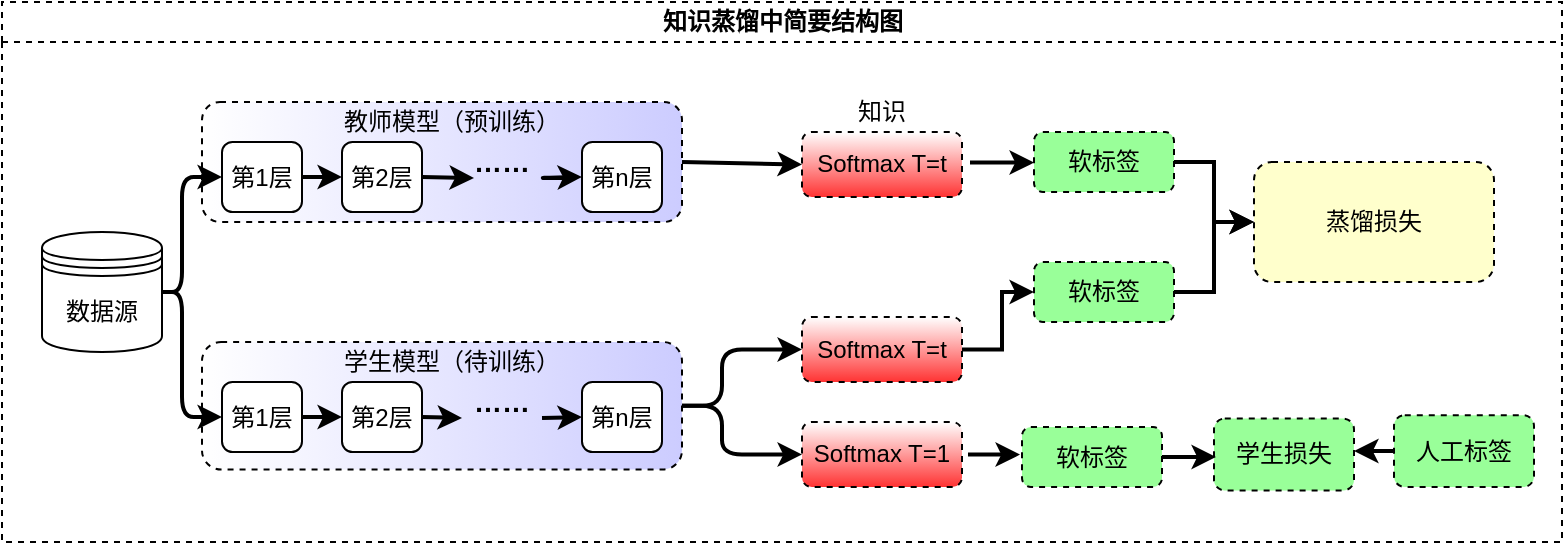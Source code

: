 <mxfile version="14.4.4" type="github">
  <diagram id="prtHgNgQTEPvFCAcTncT" name="Page-1">
    <mxGraphModel dx="1209" dy="599" grid="1" gridSize="10" guides="1" tooltips="1" connect="1" arrows="1" fold="1" page="1" pageScale="1" pageWidth="827" pageHeight="1169" math="0" shadow="0">
      <root>
        <mxCell id="0" />
        <mxCell id="1" parent="0" />
        <mxCell id="dNxyNK7c78bLwvsdeMH5-11" value="知识蒸馏中简要结构图" style="swimlane;html=1;startSize=20;horizontal=1;containerType=tree;glass=0;swimlaneFillColor=none;dashed=1;" parent="1" vertex="1">
          <mxGeometry x="24" y="80" width="780" height="270" as="geometry" />
        </mxCell>
        <mxCell id="3as7ViMR6er_9PcksfhW-23" value="" style="rounded=1;whiteSpace=wrap;html=1;gradientColor=#CCCCFF;gradientDirection=east;dashed=1;" vertex="1" parent="dNxyNK7c78bLwvsdeMH5-11">
          <mxGeometry x="100" y="170" width="240" height="63.75" as="geometry" />
        </mxCell>
        <mxCell id="3as7ViMR6er_9PcksfhW-22" value="" style="rounded=1;whiteSpace=wrap;html=1;gradientColor=#CCCCFF;gradientDirection=east;dashed=1;" vertex="1" parent="dNxyNK7c78bLwvsdeMH5-11">
          <mxGeometry x="100" y="50" width="240" height="60" as="geometry" />
        </mxCell>
        <mxCell id="3as7ViMR6er_9PcksfhW-1" value="数据源" style="shape=datastore;whiteSpace=wrap;html=1;" vertex="1" parent="dNxyNK7c78bLwvsdeMH5-11">
          <mxGeometry x="20" y="115" width="60" height="60" as="geometry" />
        </mxCell>
        <mxCell id="3as7ViMR6er_9PcksfhW-2" value="第1层" style="rounded=1;whiteSpace=wrap;html=1;" vertex="1" parent="dNxyNK7c78bLwvsdeMH5-11">
          <mxGeometry x="110" y="70" width="40" height="35" as="geometry" />
        </mxCell>
        <mxCell id="3as7ViMR6er_9PcksfhW-5" value="第2层" style="rounded=1;whiteSpace=wrap;html=1;" vertex="1" parent="dNxyNK7c78bLwvsdeMH5-11">
          <mxGeometry x="170" y="70" width="40" height="35" as="geometry" />
        </mxCell>
        <mxCell id="3as7ViMR6er_9PcksfhW-6" value="第n层" style="rounded=1;whiteSpace=wrap;html=1;" vertex="1" parent="dNxyNK7c78bLwvsdeMH5-11">
          <mxGeometry x="290" y="70" width="40" height="35" as="geometry" />
        </mxCell>
        <mxCell id="3as7ViMR6er_9PcksfhW-7" value="" style="endArrow=classic;html=1;exitX=1;exitY=0.5;exitDx=0;exitDy=0;entryX=0;entryY=0.5;entryDx=0;entryDy=0;strokeWidth=2;" edge="1" parent="dNxyNK7c78bLwvsdeMH5-11" source="3as7ViMR6er_9PcksfhW-2" target="3as7ViMR6er_9PcksfhW-5">
          <mxGeometry width="50" height="50" relative="1" as="geometry">
            <mxPoint x="360" y="265" as="sourcePoint" />
            <mxPoint x="410" y="215" as="targetPoint" />
          </mxGeometry>
        </mxCell>
        <mxCell id="3as7ViMR6er_9PcksfhW-8" value="" style="edgeStyle=segmentEdgeStyle;endArrow=classic;html=1;strokeWidth=2;exitX=1;exitY=0.5;exitDx=0;exitDy=0;entryX=0;entryY=0.5;entryDx=0;entryDy=0;" edge="1" parent="dNxyNK7c78bLwvsdeMH5-11" source="3as7ViMR6er_9PcksfhW-1" target="3as7ViMR6er_9PcksfhW-2">
          <mxGeometry width="50" height="50" relative="1" as="geometry">
            <mxPoint x="350" y="250" as="sourcePoint" />
            <mxPoint x="90" y="70" as="targetPoint" />
            <Array as="points">
              <mxPoint x="90" y="145" />
              <mxPoint x="90" y="88" />
            </Array>
          </mxGeometry>
        </mxCell>
        <mxCell id="3as7ViMR6er_9PcksfhW-12" value="&lt;font size=&quot;1&quot;&gt;&lt;b style=&quot;font-size: 14px&quot;&gt;……&lt;/b&gt;&lt;/font&gt;" style="text;html=1;strokeColor=none;fillColor=none;align=center;verticalAlign=middle;whiteSpace=wrap;rounded=0;" vertex="1" parent="dNxyNK7c78bLwvsdeMH5-11">
          <mxGeometry x="230" y="70" width="40" height="20" as="geometry" />
        </mxCell>
        <mxCell id="3as7ViMR6er_9PcksfhW-14" value="第1层" style="rounded=1;whiteSpace=wrap;html=1;" vertex="1" parent="dNxyNK7c78bLwvsdeMH5-11">
          <mxGeometry x="110" y="190" width="40" height="35" as="geometry" />
        </mxCell>
        <mxCell id="3as7ViMR6er_9PcksfhW-15" value="第2层" style="rounded=1;whiteSpace=wrap;html=1;" vertex="1" parent="dNxyNK7c78bLwvsdeMH5-11">
          <mxGeometry x="170" y="190" width="40" height="35" as="geometry" />
        </mxCell>
        <mxCell id="3as7ViMR6er_9PcksfhW-16" value="第n层" style="rounded=1;whiteSpace=wrap;html=1;" vertex="1" parent="dNxyNK7c78bLwvsdeMH5-11">
          <mxGeometry x="290" y="190" width="40" height="35" as="geometry" />
        </mxCell>
        <mxCell id="3as7ViMR6er_9PcksfhW-17" value="" style="endArrow=classic;html=1;exitX=1;exitY=0.5;exitDx=0;exitDy=0;entryX=0;entryY=0.5;entryDx=0;entryDy=0;strokeWidth=2;" edge="1" parent="dNxyNK7c78bLwvsdeMH5-11" source="3as7ViMR6er_9PcksfhW-14" target="3as7ViMR6er_9PcksfhW-15">
          <mxGeometry width="50" height="50" relative="1" as="geometry">
            <mxPoint x="320" y="305" as="sourcePoint" />
            <mxPoint x="370" y="255" as="targetPoint" />
          </mxGeometry>
        </mxCell>
        <mxCell id="3as7ViMR6er_9PcksfhW-18" value="" style="edgeStyle=segmentEdgeStyle;endArrow=classic;html=1;strokeWidth=2;entryX=0;entryY=0.5;entryDx=0;entryDy=0;exitX=1;exitY=0.5;exitDx=0;exitDy=0;" edge="1" parent="dNxyNK7c78bLwvsdeMH5-11" target="3as7ViMR6er_9PcksfhW-14" source="3as7ViMR6er_9PcksfhW-1">
          <mxGeometry width="50" height="50" relative="1" as="geometry">
            <mxPoint x="80" y="150" as="sourcePoint" />
            <mxPoint x="50" y="110" as="targetPoint" />
            <Array as="points">
              <mxPoint x="90" y="145" />
              <mxPoint x="90" y="208" />
            </Array>
          </mxGeometry>
        </mxCell>
        <mxCell id="3as7ViMR6er_9PcksfhW-19" value="&lt;font size=&quot;1&quot;&gt;&lt;b style=&quot;font-size: 14px&quot;&gt;……&lt;/b&gt;&lt;/font&gt;" style="text;html=1;strokeColor=none;fillColor=none;align=center;verticalAlign=middle;whiteSpace=wrap;rounded=0;" vertex="1" parent="dNxyNK7c78bLwvsdeMH5-11">
          <mxGeometry x="230" y="190" width="40" height="20" as="geometry" />
        </mxCell>
        <mxCell id="3as7ViMR6er_9PcksfhW-20" value="" style="endArrow=classic;html=1;exitX=1;exitY=0.5;exitDx=0;exitDy=0;strokeWidth=2;" edge="1" parent="dNxyNK7c78bLwvsdeMH5-11" source="3as7ViMR6er_9PcksfhW-15">
          <mxGeometry width="50" height="50" relative="1" as="geometry">
            <mxPoint x="160" y="217.5" as="sourcePoint" />
            <mxPoint x="230" y="208" as="targetPoint" />
          </mxGeometry>
        </mxCell>
        <mxCell id="3as7ViMR6er_9PcksfhW-21" value="" style="endArrow=classic;html=1;strokeWidth=2;entryX=0;entryY=0.5;entryDx=0;entryDy=0;" edge="1" parent="dNxyNK7c78bLwvsdeMH5-11" target="3as7ViMR6er_9PcksfhW-16">
          <mxGeometry width="50" height="50" relative="1" as="geometry">
            <mxPoint x="270" y="208" as="sourcePoint" />
            <mxPoint x="220" y="218" as="targetPoint" />
          </mxGeometry>
        </mxCell>
        <mxCell id="3as7ViMR6er_9PcksfhW-26" value="教师模型（预训练）" style="text;html=1;strokeColor=none;fillColor=none;align=center;verticalAlign=middle;whiteSpace=wrap;rounded=0;dashed=1;" vertex="1" parent="dNxyNK7c78bLwvsdeMH5-11">
          <mxGeometry x="170" y="50" width="110" height="20" as="geometry" />
        </mxCell>
        <mxCell id="3as7ViMR6er_9PcksfhW-27" value="学生模型（待训练）" style="text;html=1;strokeColor=none;fillColor=none;align=center;verticalAlign=middle;whiteSpace=wrap;rounded=0;dashed=1;" vertex="1" parent="dNxyNK7c78bLwvsdeMH5-11">
          <mxGeometry x="165" y="170" width="120" height="20" as="geometry" />
        </mxCell>
        <mxCell id="3as7ViMR6er_9PcksfhW-28" value="Softmax T=t" style="rounded=1;whiteSpace=wrap;html=1;dashed=1;gradientColor=#FF3333;" vertex="1" parent="dNxyNK7c78bLwvsdeMH5-11">
          <mxGeometry x="400" y="65" width="80" height="32.5" as="geometry" />
        </mxCell>
        <mxCell id="3as7ViMR6er_9PcksfhW-29" value="知识" style="text;html=1;strokeColor=none;fillColor=none;align=center;verticalAlign=middle;whiteSpace=wrap;rounded=0;dashed=1;" vertex="1" parent="dNxyNK7c78bLwvsdeMH5-11">
          <mxGeometry x="420" y="45" width="40" height="20" as="geometry" />
        </mxCell>
        <mxCell id="3as7ViMR6er_9PcksfhW-49" style="edgeStyle=orthogonalEdgeStyle;rounded=0;orthogonalLoop=1;jettySize=auto;html=1;exitX=1;exitY=0.5;exitDx=0;exitDy=0;entryX=0;entryY=0.5;entryDx=0;entryDy=0;strokeWidth=2;" edge="1" parent="dNxyNK7c78bLwvsdeMH5-11" source="3as7ViMR6er_9PcksfhW-31" target="3as7ViMR6er_9PcksfhW-39">
          <mxGeometry relative="1" as="geometry" />
        </mxCell>
        <mxCell id="3as7ViMR6er_9PcksfhW-31" value="Softmax T=t" style="rounded=1;whiteSpace=wrap;html=1;dashed=1;gradientColor=#FF3333;" vertex="1" parent="dNxyNK7c78bLwvsdeMH5-11">
          <mxGeometry x="400" y="157.5" width="80" height="32.5" as="geometry" />
        </mxCell>
        <mxCell id="3as7ViMR6er_9PcksfhW-32" value="Softmax T=1" style="rounded=1;whiteSpace=wrap;html=1;dashed=1;gradientColor=#FF3333;" vertex="1" parent="dNxyNK7c78bLwvsdeMH5-11">
          <mxGeometry x="400" y="210" width="80" height="32.5" as="geometry" />
        </mxCell>
        <mxCell id="3as7ViMR6er_9PcksfhW-33" value="" style="endArrow=classic;html=1;strokeWidth=2;entryX=0;entryY=0.5;entryDx=0;entryDy=0;exitX=1;exitY=0.5;exitDx=0;exitDy=0;" edge="1" parent="dNxyNK7c78bLwvsdeMH5-11" source="3as7ViMR6er_9PcksfhW-22" target="3as7ViMR6er_9PcksfhW-28">
          <mxGeometry width="50" height="50" relative="1" as="geometry">
            <mxPoint x="280" y="98" as="sourcePoint" />
            <mxPoint x="300" y="97.5" as="targetPoint" />
          </mxGeometry>
        </mxCell>
        <mxCell id="3as7ViMR6er_9PcksfhW-35" value="" style="edgeStyle=segmentEdgeStyle;endArrow=classic;html=1;strokeWidth=2;exitX=1;exitY=0.5;exitDx=0;exitDy=0;entryX=0;entryY=0.5;entryDx=0;entryDy=0;" edge="1" parent="dNxyNK7c78bLwvsdeMH5-11" source="3as7ViMR6er_9PcksfhW-23" target="3as7ViMR6er_9PcksfhW-31">
          <mxGeometry width="50" height="50" relative="1" as="geometry">
            <mxPoint x="350" y="240" as="sourcePoint" />
            <mxPoint x="400" y="190" as="targetPoint" />
            <Array as="points">
              <mxPoint x="360" y="202" />
              <mxPoint x="360" y="174" />
            </Array>
          </mxGeometry>
        </mxCell>
        <mxCell id="3as7ViMR6er_9PcksfhW-37" value="" style="edgeStyle=segmentEdgeStyle;endArrow=classic;html=1;strokeWidth=2;exitX=1;exitY=0.5;exitDx=0;exitDy=0;entryX=0;entryY=0.5;entryDx=0;entryDy=0;" edge="1" parent="dNxyNK7c78bLwvsdeMH5-11" source="3as7ViMR6er_9PcksfhW-23" target="3as7ViMR6er_9PcksfhW-32">
          <mxGeometry width="50" height="50" relative="1" as="geometry">
            <mxPoint x="350" y="211.875" as="sourcePoint" />
            <mxPoint x="410" y="170" as="targetPoint" />
            <Array as="points">
              <mxPoint x="360" y="202" />
              <mxPoint x="360" y="226" />
            </Array>
          </mxGeometry>
        </mxCell>
        <mxCell id="3as7ViMR6er_9PcksfhW-47" style="edgeStyle=orthogonalEdgeStyle;rounded=0;orthogonalLoop=1;jettySize=auto;html=1;exitX=1;exitY=0.5;exitDx=0;exitDy=0;entryX=0;entryY=0.5;entryDx=0;entryDy=0;strokeWidth=2;" edge="1" parent="dNxyNK7c78bLwvsdeMH5-11" source="3as7ViMR6er_9PcksfhW-38" target="3as7ViMR6er_9PcksfhW-43">
          <mxGeometry relative="1" as="geometry" />
        </mxCell>
        <mxCell id="3as7ViMR6er_9PcksfhW-38" value="软标签" style="rounded=1;whiteSpace=wrap;html=1;dashed=1;gradientDirection=south;fillColor=#99FF99;" vertex="1" parent="dNxyNK7c78bLwvsdeMH5-11">
          <mxGeometry x="516" y="65" width="70" height="30" as="geometry" />
        </mxCell>
        <mxCell id="3as7ViMR6er_9PcksfhW-39" value="软标签" style="rounded=1;whiteSpace=wrap;html=1;dashed=1;gradientDirection=south;fillColor=#99FF99;" vertex="1" parent="dNxyNK7c78bLwvsdeMH5-11">
          <mxGeometry x="516" y="130" width="70" height="30" as="geometry" />
        </mxCell>
        <mxCell id="3as7ViMR6er_9PcksfhW-40" value="软标签" style="rounded=1;whiteSpace=wrap;html=1;dashed=1;gradientDirection=south;fillColor=#99FF99;" vertex="1" parent="dNxyNK7c78bLwvsdeMH5-11">
          <mxGeometry x="510" y="212.5" width="70" height="30" as="geometry" />
        </mxCell>
        <mxCell id="3as7ViMR6er_9PcksfhW-41" value="学生损失" style="rounded=1;whiteSpace=wrap;html=1;dashed=1;fillColor=#99FF99;gradientColor=none;" vertex="1" parent="dNxyNK7c78bLwvsdeMH5-11">
          <mxGeometry x="606" y="208.28" width="70" height="35.93" as="geometry" />
        </mxCell>
        <mxCell id="3as7ViMR6er_9PcksfhW-55" style="edgeStyle=orthogonalEdgeStyle;rounded=0;orthogonalLoop=1;jettySize=auto;html=1;exitX=0;exitY=0.5;exitDx=0;exitDy=0;strokeWidth=2;" edge="1" parent="dNxyNK7c78bLwvsdeMH5-11" source="3as7ViMR6er_9PcksfhW-42">
          <mxGeometry relative="1" as="geometry">
            <mxPoint x="676" y="225" as="targetPoint" />
          </mxGeometry>
        </mxCell>
        <mxCell id="3as7ViMR6er_9PcksfhW-42" value="人工标签" style="rounded=1;whiteSpace=wrap;html=1;dashed=1;fillColor=#99FF99;gradientColor=none;" vertex="1" parent="dNxyNK7c78bLwvsdeMH5-11">
          <mxGeometry x="696" y="206.57" width="70" height="35.93" as="geometry" />
        </mxCell>
        <mxCell id="3as7ViMR6er_9PcksfhW-43" value="蒸馏损失" style="rounded=1;whiteSpace=wrap;html=1;dashed=1;gradientColor=none;fillColor=#FFFFCC;" vertex="1" parent="dNxyNK7c78bLwvsdeMH5-11">
          <mxGeometry x="626" y="80" width="120" height="60" as="geometry" />
        </mxCell>
        <mxCell id="3as7ViMR6er_9PcksfhW-46" style="edgeStyle=orthogonalEdgeStyle;rounded=0;orthogonalLoop=1;jettySize=auto;html=1;exitX=1;exitY=0.5;exitDx=0;exitDy=0;strokeWidth=2;entryX=0;entryY=0.5;entryDx=0;entryDy=0;" edge="1" parent="dNxyNK7c78bLwvsdeMH5-11" target="3as7ViMR6er_9PcksfhW-38">
          <mxGeometry relative="1" as="geometry">
            <mxPoint x="510" y="80" as="targetPoint" />
            <mxPoint x="484" y="80.25" as="sourcePoint" />
          </mxGeometry>
        </mxCell>
        <mxCell id="3as7ViMR6er_9PcksfhW-9" value="" style="endArrow=classic;html=1;exitX=1;exitY=0.5;exitDx=0;exitDy=0;strokeWidth=2;" edge="1" parent="1" source="3as7ViMR6er_9PcksfhW-5">
          <mxGeometry width="50" height="50" relative="1" as="geometry">
            <mxPoint x="200" y="177.5" as="sourcePoint" />
            <mxPoint x="260" y="168" as="targetPoint" />
          </mxGeometry>
        </mxCell>
        <mxCell id="3as7ViMR6er_9PcksfhW-13" value="" style="endArrow=classic;html=1;strokeWidth=2;entryX=0;entryY=0.5;entryDx=0;entryDy=0;" edge="1" parent="1" target="3as7ViMR6er_9PcksfhW-6">
          <mxGeometry width="50" height="50" relative="1" as="geometry">
            <mxPoint x="310" y="168" as="sourcePoint" />
            <mxPoint x="260" y="178" as="targetPoint" />
            <Array as="points">
              <mxPoint x="290" y="168" />
            </Array>
          </mxGeometry>
        </mxCell>
        <mxCell id="3as7ViMR6er_9PcksfhW-48" style="edgeStyle=orthogonalEdgeStyle;rounded=0;orthogonalLoop=1;jettySize=auto;html=1;exitX=1;exitY=0.5;exitDx=0;exitDy=0;strokeWidth=2;" edge="1" parent="1" source="3as7ViMR6er_9PcksfhW-39">
          <mxGeometry relative="1" as="geometry">
            <mxPoint x="650" y="190" as="targetPoint" />
            <Array as="points">
              <mxPoint x="630" y="225" />
              <mxPoint x="630" y="190" />
            </Array>
          </mxGeometry>
        </mxCell>
        <mxCell id="3as7ViMR6er_9PcksfhW-51" style="edgeStyle=orthogonalEdgeStyle;rounded=0;orthogonalLoop=1;jettySize=auto;html=1;exitX=1;exitY=0.5;exitDx=0;exitDy=0;strokeWidth=2;" edge="1" parent="1">
          <mxGeometry relative="1" as="geometry">
            <mxPoint x="533" y="306" as="targetPoint" />
            <mxPoint x="507" y="306.25" as="sourcePoint" />
          </mxGeometry>
        </mxCell>
        <mxCell id="3as7ViMR6er_9PcksfhW-53" style="edgeStyle=orthogonalEdgeStyle;rounded=0;orthogonalLoop=1;jettySize=auto;html=1;exitX=1;exitY=0.5;exitDx=0;exitDy=0;strokeWidth=2;" edge="1" parent="1" source="3as7ViMR6er_9PcksfhW-40">
          <mxGeometry relative="1" as="geometry">
            <mxPoint x="631" y="308" as="targetPoint" />
            <mxPoint x="615" y="307.5" as="sourcePoint" />
          </mxGeometry>
        </mxCell>
      </root>
    </mxGraphModel>
  </diagram>
</mxfile>
